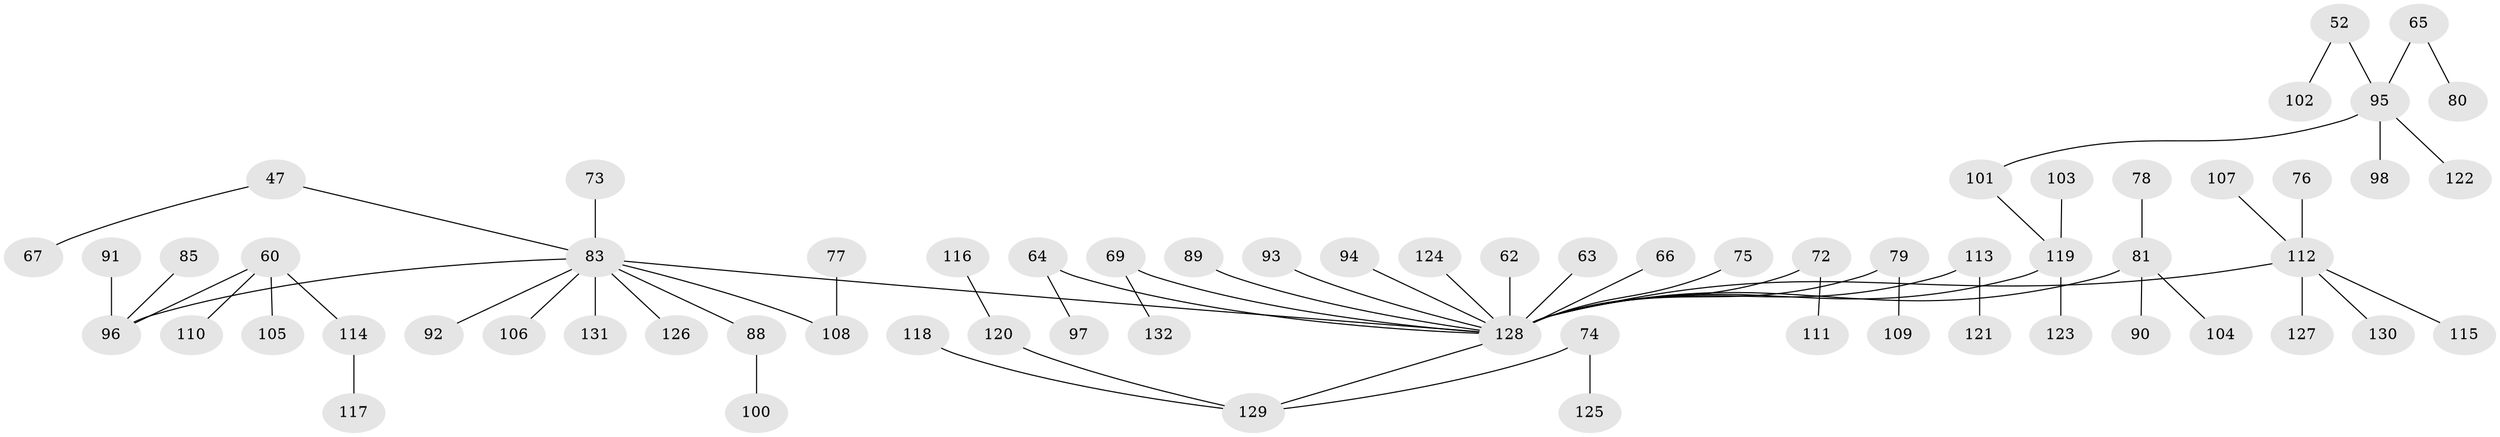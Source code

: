 // original degree distribution, {7: 0.007575757575757576, 8: 0.007575757575757576, 5: 0.03787878787878788, 1: 0.5151515151515151, 4: 0.045454545454545456, 9: 0.007575757575757576, 3: 0.12878787878787878, 2: 0.24242424242424243, 6: 0.007575757575757576}
// Generated by graph-tools (version 1.1) at 2025/53/03/09/25 04:53:33]
// undirected, 66 vertices, 65 edges
graph export_dot {
graph [start="1"]
  node [color=gray90,style=filled];
  47;
  52 [super="+51"];
  60;
  62;
  63;
  64;
  65;
  66;
  67;
  69;
  72;
  73;
  74;
  75;
  76;
  77;
  78;
  79;
  80;
  81 [super="+7"];
  83 [super="+42+17+38+31"];
  85;
  88 [super="+9+18"];
  89;
  90;
  91;
  92;
  93;
  94;
  95 [super="+49"];
  96 [super="+50"];
  97;
  98;
  100;
  101 [super="+28+23+34+39+82+84"];
  102;
  103;
  104;
  105;
  106;
  107;
  108 [super="+70"];
  109;
  110;
  111;
  112 [super="+87+86+54"];
  113 [super="+44"];
  114;
  115;
  116;
  117;
  118;
  119 [super="+99"];
  120 [super="+41"];
  121;
  122;
  123;
  124;
  125;
  126;
  127;
  128 [super="+10+5+29+48+55+56+12+59"];
  129 [super="+21+32+43+58+46+61"];
  130;
  131;
  132;
  47 -- 67;
  47 -- 83;
  52 -- 102;
  52 -- 95;
  60 -- 105;
  60 -- 110;
  60 -- 114;
  60 -- 96;
  62 -- 128;
  63 -- 128;
  64 -- 97;
  64 -- 128;
  65 -- 80;
  65 -- 95;
  66 -- 128;
  69 -- 132;
  69 -- 128;
  72 -- 111;
  72 -- 128;
  73 -- 83;
  74 -- 125;
  74 -- 129;
  75 -- 128;
  76 -- 112;
  77 -- 108;
  78 -- 81;
  79 -- 109;
  79 -- 128;
  81 -- 90;
  81 -- 104;
  81 -- 128;
  83 -- 106;
  83 -- 131;
  83 -- 128;
  83 -- 88;
  83 -- 126;
  83 -- 96;
  83 -- 92;
  83 -- 108;
  85 -- 96;
  88 -- 100;
  89 -- 128;
  91 -- 96;
  93 -- 128;
  94 -- 128;
  95 -- 98;
  95 -- 101;
  95 -- 122;
  101 -- 119;
  103 -- 119;
  107 -- 112;
  112 -- 130;
  112 -- 127;
  112 -- 128;
  112 -- 115;
  113 -- 128;
  113 -- 121;
  114 -- 117;
  116 -- 120;
  118 -- 129;
  119 -- 128;
  119 -- 123;
  120 -- 129;
  124 -- 128;
  128 -- 129;
}
